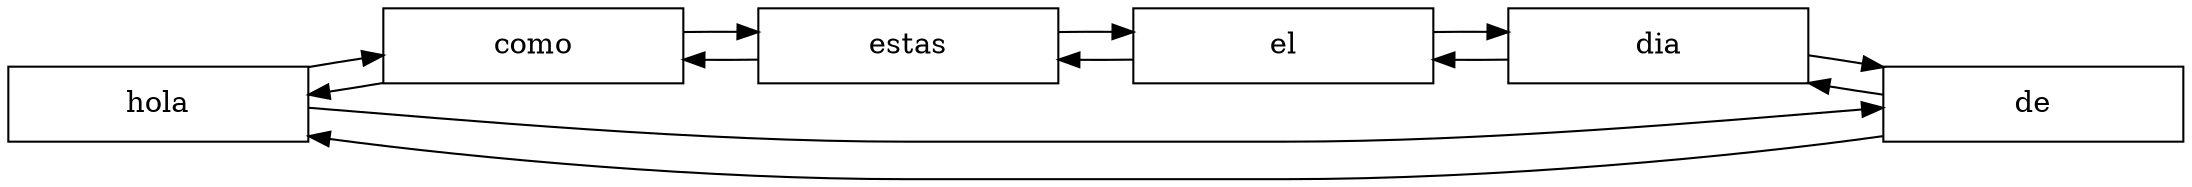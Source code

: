 digraph G{ 
rankdir=LR 
node[ shape = box] 
0[label = "hola" width=2.0 ]; 
1[label = "como" width=2.0 ]; 
2[label = "estas" width=2.0 ]; 
3[label = "el" width=2.0 ]; 
4[label = "dia" width=2.0 ]; 
5[label = "de" width=2.0 ]; 
0 -> 1[dir = back]; 
0 -> 1 
1 -> 2[dir = back]; 
1 -> 2 
2 -> 3[dir = back]; 
2 -> 3 
3 -> 4[dir = back]; 
3 -> 4 
4 -> 5[dir = back]; 
4 -> 5 
0 -> 5[dir = back]; 
0 -> 5 
}